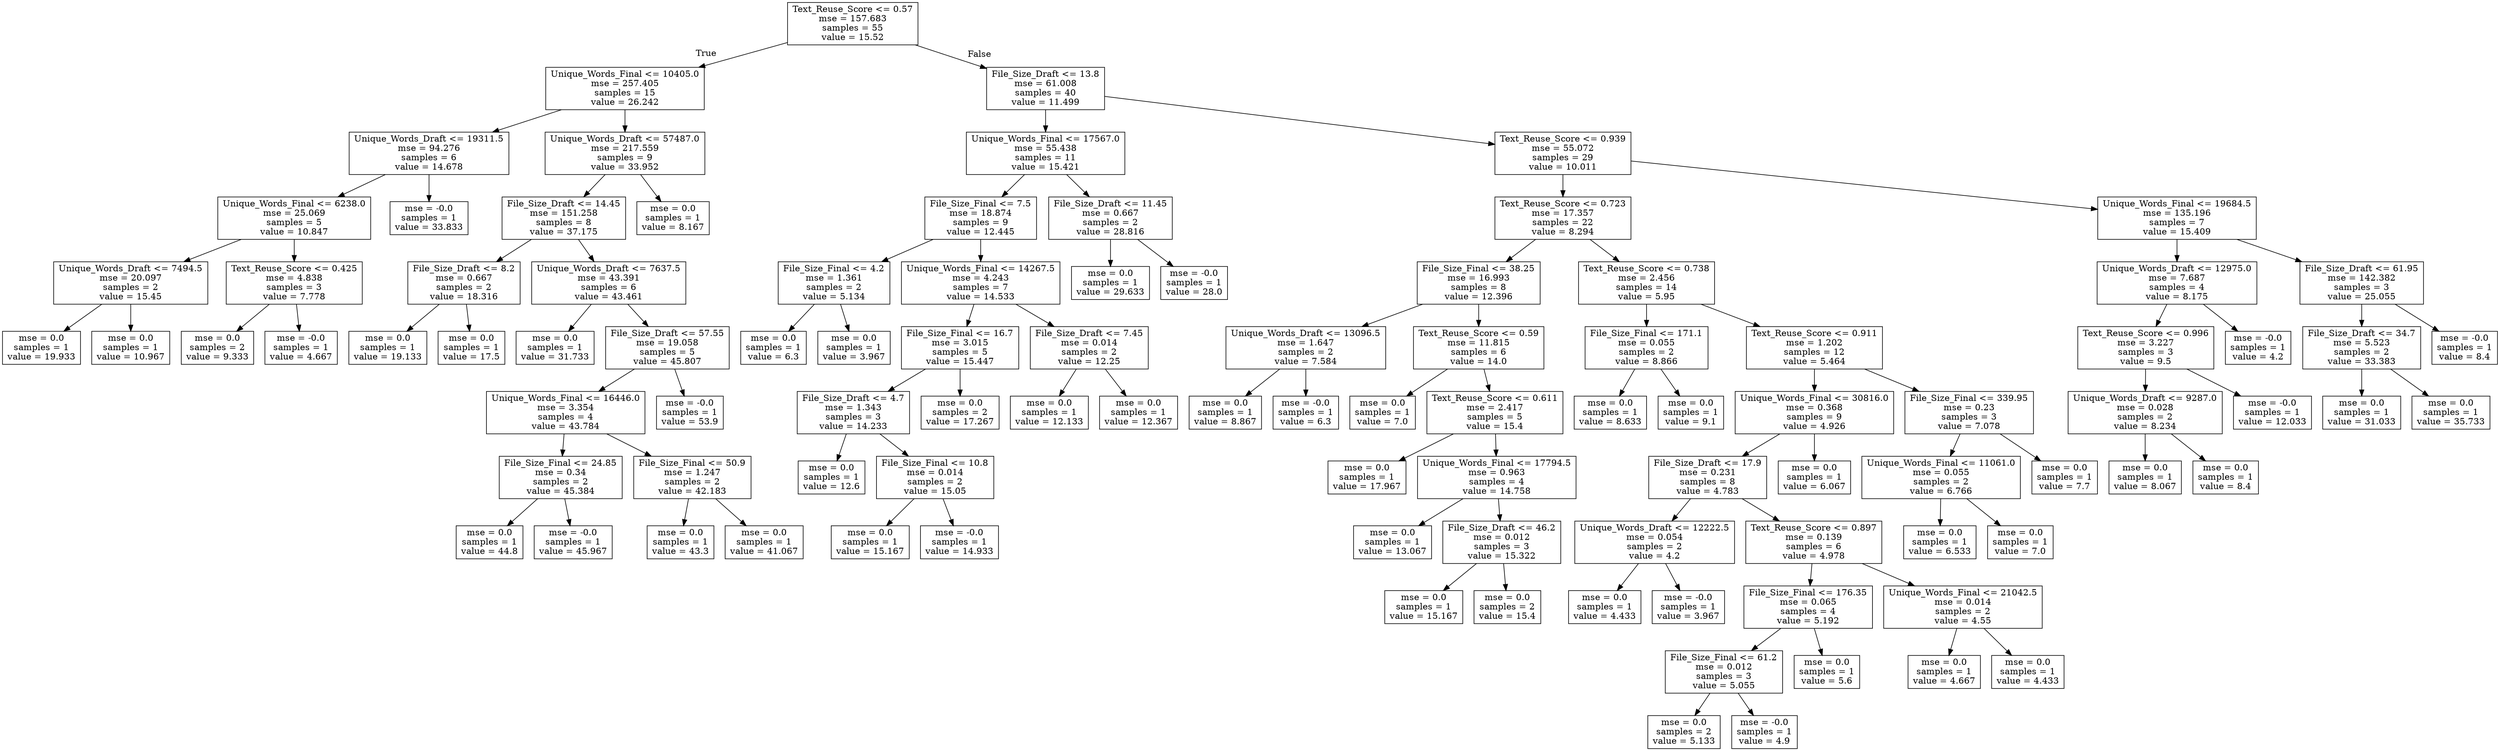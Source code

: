 digraph Tree {
node [shape=box] ;
0 [label="Text_Reuse_Score <= 0.57\nmse = 157.683\nsamples = 55\nvalue = 15.52"] ;
1 [label="Unique_Words_Final <= 10405.0\nmse = 257.405\nsamples = 15\nvalue = 26.242"] ;
0 -> 1 [labeldistance=2.5, labelangle=45, headlabel="True"] ;
2 [label="Unique_Words_Draft <= 19311.5\nmse = 94.276\nsamples = 6\nvalue = 14.678"] ;
1 -> 2 ;
3 [label="Unique_Words_Final <= 6238.0\nmse = 25.069\nsamples = 5\nvalue = 10.847"] ;
2 -> 3 ;
4 [label="Unique_Words_Draft <= 7494.5\nmse = 20.097\nsamples = 2\nvalue = 15.45"] ;
3 -> 4 ;
5 [label="mse = 0.0\nsamples = 1\nvalue = 19.933"] ;
4 -> 5 ;
6 [label="mse = 0.0\nsamples = 1\nvalue = 10.967"] ;
4 -> 6 ;
7 [label="Text_Reuse_Score <= 0.425\nmse = 4.838\nsamples = 3\nvalue = 7.778"] ;
3 -> 7 ;
8 [label="mse = 0.0\nsamples = 2\nvalue = 9.333"] ;
7 -> 8 ;
9 [label="mse = -0.0\nsamples = 1\nvalue = 4.667"] ;
7 -> 9 ;
10 [label="mse = -0.0\nsamples = 1\nvalue = 33.833"] ;
2 -> 10 ;
11 [label="Unique_Words_Draft <= 57487.0\nmse = 217.559\nsamples = 9\nvalue = 33.952"] ;
1 -> 11 ;
12 [label="File_Size_Draft <= 14.45\nmse = 151.258\nsamples = 8\nvalue = 37.175"] ;
11 -> 12 ;
13 [label="File_Size_Draft <= 8.2\nmse = 0.667\nsamples = 2\nvalue = 18.316"] ;
12 -> 13 ;
14 [label="mse = 0.0\nsamples = 1\nvalue = 19.133"] ;
13 -> 14 ;
15 [label="mse = 0.0\nsamples = 1\nvalue = 17.5"] ;
13 -> 15 ;
16 [label="Unique_Words_Draft <= 7637.5\nmse = 43.391\nsamples = 6\nvalue = 43.461"] ;
12 -> 16 ;
17 [label="mse = 0.0\nsamples = 1\nvalue = 31.733"] ;
16 -> 17 ;
18 [label="File_Size_Draft <= 57.55\nmse = 19.058\nsamples = 5\nvalue = 45.807"] ;
16 -> 18 ;
19 [label="Unique_Words_Final <= 16446.0\nmse = 3.354\nsamples = 4\nvalue = 43.784"] ;
18 -> 19 ;
20 [label="File_Size_Final <= 24.85\nmse = 0.34\nsamples = 2\nvalue = 45.384"] ;
19 -> 20 ;
21 [label="mse = 0.0\nsamples = 1\nvalue = 44.8"] ;
20 -> 21 ;
22 [label="mse = -0.0\nsamples = 1\nvalue = 45.967"] ;
20 -> 22 ;
23 [label="File_Size_Final <= 50.9\nmse = 1.247\nsamples = 2\nvalue = 42.183"] ;
19 -> 23 ;
24 [label="mse = 0.0\nsamples = 1\nvalue = 43.3"] ;
23 -> 24 ;
25 [label="mse = 0.0\nsamples = 1\nvalue = 41.067"] ;
23 -> 25 ;
26 [label="mse = -0.0\nsamples = 1\nvalue = 53.9"] ;
18 -> 26 ;
27 [label="mse = 0.0\nsamples = 1\nvalue = 8.167"] ;
11 -> 27 ;
28 [label="File_Size_Draft <= 13.8\nmse = 61.008\nsamples = 40\nvalue = 11.499"] ;
0 -> 28 [labeldistance=2.5, labelangle=-45, headlabel="False"] ;
29 [label="Unique_Words_Final <= 17567.0\nmse = 55.438\nsamples = 11\nvalue = 15.421"] ;
28 -> 29 ;
30 [label="File_Size_Final <= 7.5\nmse = 18.874\nsamples = 9\nvalue = 12.445"] ;
29 -> 30 ;
31 [label="File_Size_Final <= 4.2\nmse = 1.361\nsamples = 2\nvalue = 5.134"] ;
30 -> 31 ;
32 [label="mse = 0.0\nsamples = 1\nvalue = 6.3"] ;
31 -> 32 ;
33 [label="mse = 0.0\nsamples = 1\nvalue = 3.967"] ;
31 -> 33 ;
34 [label="Unique_Words_Final <= 14267.5\nmse = 4.243\nsamples = 7\nvalue = 14.533"] ;
30 -> 34 ;
35 [label="File_Size_Final <= 16.7\nmse = 3.015\nsamples = 5\nvalue = 15.447"] ;
34 -> 35 ;
36 [label="File_Size_Draft <= 4.7\nmse = 1.343\nsamples = 3\nvalue = 14.233"] ;
35 -> 36 ;
37 [label="mse = 0.0\nsamples = 1\nvalue = 12.6"] ;
36 -> 37 ;
38 [label="File_Size_Final <= 10.8\nmse = 0.014\nsamples = 2\nvalue = 15.05"] ;
36 -> 38 ;
39 [label="mse = 0.0\nsamples = 1\nvalue = 15.167"] ;
38 -> 39 ;
40 [label="mse = -0.0\nsamples = 1\nvalue = 14.933"] ;
38 -> 40 ;
41 [label="mse = 0.0\nsamples = 2\nvalue = 17.267"] ;
35 -> 41 ;
42 [label="File_Size_Draft <= 7.45\nmse = 0.014\nsamples = 2\nvalue = 12.25"] ;
34 -> 42 ;
43 [label="mse = 0.0\nsamples = 1\nvalue = 12.133"] ;
42 -> 43 ;
44 [label="mse = 0.0\nsamples = 1\nvalue = 12.367"] ;
42 -> 44 ;
45 [label="File_Size_Draft <= 11.45\nmse = 0.667\nsamples = 2\nvalue = 28.816"] ;
29 -> 45 ;
46 [label="mse = 0.0\nsamples = 1\nvalue = 29.633"] ;
45 -> 46 ;
47 [label="mse = -0.0\nsamples = 1\nvalue = 28.0"] ;
45 -> 47 ;
48 [label="Text_Reuse_Score <= 0.939\nmse = 55.072\nsamples = 29\nvalue = 10.011"] ;
28 -> 48 ;
49 [label="Text_Reuse_Score <= 0.723\nmse = 17.357\nsamples = 22\nvalue = 8.294"] ;
48 -> 49 ;
50 [label="File_Size_Final <= 38.25\nmse = 16.993\nsamples = 8\nvalue = 12.396"] ;
49 -> 50 ;
51 [label="Unique_Words_Draft <= 13096.5\nmse = 1.647\nsamples = 2\nvalue = 7.584"] ;
50 -> 51 ;
52 [label="mse = 0.0\nsamples = 1\nvalue = 8.867"] ;
51 -> 52 ;
53 [label="mse = -0.0\nsamples = 1\nvalue = 6.3"] ;
51 -> 53 ;
54 [label="Text_Reuse_Score <= 0.59\nmse = 11.815\nsamples = 6\nvalue = 14.0"] ;
50 -> 54 ;
55 [label="mse = 0.0\nsamples = 1\nvalue = 7.0"] ;
54 -> 55 ;
56 [label="Text_Reuse_Score <= 0.611\nmse = 2.417\nsamples = 5\nvalue = 15.4"] ;
54 -> 56 ;
57 [label="mse = 0.0\nsamples = 1\nvalue = 17.967"] ;
56 -> 57 ;
58 [label="Unique_Words_Final <= 17794.5\nmse = 0.963\nsamples = 4\nvalue = 14.758"] ;
56 -> 58 ;
59 [label="mse = 0.0\nsamples = 1\nvalue = 13.067"] ;
58 -> 59 ;
60 [label="File_Size_Draft <= 46.2\nmse = 0.012\nsamples = 3\nvalue = 15.322"] ;
58 -> 60 ;
61 [label="mse = 0.0\nsamples = 1\nvalue = 15.167"] ;
60 -> 61 ;
62 [label="mse = 0.0\nsamples = 2\nvalue = 15.4"] ;
60 -> 62 ;
63 [label="Text_Reuse_Score <= 0.738\nmse = 2.456\nsamples = 14\nvalue = 5.95"] ;
49 -> 63 ;
64 [label="File_Size_Final <= 171.1\nmse = 0.055\nsamples = 2\nvalue = 8.866"] ;
63 -> 64 ;
65 [label="mse = 0.0\nsamples = 1\nvalue = 8.633"] ;
64 -> 65 ;
66 [label="mse = 0.0\nsamples = 1\nvalue = 9.1"] ;
64 -> 66 ;
67 [label="Text_Reuse_Score <= 0.911\nmse = 1.202\nsamples = 12\nvalue = 5.464"] ;
63 -> 67 ;
68 [label="Unique_Words_Final <= 30816.0\nmse = 0.368\nsamples = 9\nvalue = 4.926"] ;
67 -> 68 ;
69 [label="File_Size_Draft <= 17.9\nmse = 0.231\nsamples = 8\nvalue = 4.783"] ;
68 -> 69 ;
70 [label="Unique_Words_Draft <= 12222.5\nmse = 0.054\nsamples = 2\nvalue = 4.2"] ;
69 -> 70 ;
71 [label="mse = 0.0\nsamples = 1\nvalue = 4.433"] ;
70 -> 71 ;
72 [label="mse = -0.0\nsamples = 1\nvalue = 3.967"] ;
70 -> 72 ;
73 [label="Text_Reuse_Score <= 0.897\nmse = 0.139\nsamples = 6\nvalue = 4.978"] ;
69 -> 73 ;
74 [label="File_Size_Final <= 176.35\nmse = 0.065\nsamples = 4\nvalue = 5.192"] ;
73 -> 74 ;
75 [label="File_Size_Final <= 61.2\nmse = 0.012\nsamples = 3\nvalue = 5.055"] ;
74 -> 75 ;
76 [label="mse = 0.0\nsamples = 2\nvalue = 5.133"] ;
75 -> 76 ;
77 [label="mse = -0.0\nsamples = 1\nvalue = 4.9"] ;
75 -> 77 ;
78 [label="mse = 0.0\nsamples = 1\nvalue = 5.6"] ;
74 -> 78 ;
79 [label="Unique_Words_Final <= 21042.5\nmse = 0.014\nsamples = 2\nvalue = 4.55"] ;
73 -> 79 ;
80 [label="mse = 0.0\nsamples = 1\nvalue = 4.667"] ;
79 -> 80 ;
81 [label="mse = 0.0\nsamples = 1\nvalue = 4.433"] ;
79 -> 81 ;
82 [label="mse = 0.0\nsamples = 1\nvalue = 6.067"] ;
68 -> 82 ;
83 [label="File_Size_Final <= 339.95\nmse = 0.23\nsamples = 3\nvalue = 7.078"] ;
67 -> 83 ;
84 [label="Unique_Words_Final <= 11061.0\nmse = 0.055\nsamples = 2\nvalue = 6.766"] ;
83 -> 84 ;
85 [label="mse = 0.0\nsamples = 1\nvalue = 6.533"] ;
84 -> 85 ;
86 [label="mse = 0.0\nsamples = 1\nvalue = 7.0"] ;
84 -> 86 ;
87 [label="mse = 0.0\nsamples = 1\nvalue = 7.7"] ;
83 -> 87 ;
88 [label="Unique_Words_Final <= 19684.5\nmse = 135.196\nsamples = 7\nvalue = 15.409"] ;
48 -> 88 ;
89 [label="Unique_Words_Draft <= 12975.0\nmse = 7.687\nsamples = 4\nvalue = 8.175"] ;
88 -> 89 ;
90 [label="Text_Reuse_Score <= 0.996\nmse = 3.227\nsamples = 3\nvalue = 9.5"] ;
89 -> 90 ;
91 [label="Unique_Words_Draft <= 9287.0\nmse = 0.028\nsamples = 2\nvalue = 8.234"] ;
90 -> 91 ;
92 [label="mse = 0.0\nsamples = 1\nvalue = 8.067"] ;
91 -> 92 ;
93 [label="mse = 0.0\nsamples = 1\nvalue = 8.4"] ;
91 -> 93 ;
94 [label="mse = -0.0\nsamples = 1\nvalue = 12.033"] ;
90 -> 94 ;
95 [label="mse = -0.0\nsamples = 1\nvalue = 4.2"] ;
89 -> 95 ;
96 [label="File_Size_Draft <= 61.95\nmse = 142.382\nsamples = 3\nvalue = 25.055"] ;
88 -> 96 ;
97 [label="File_Size_Draft <= 34.7\nmse = 5.523\nsamples = 2\nvalue = 33.383"] ;
96 -> 97 ;
98 [label="mse = 0.0\nsamples = 1\nvalue = 31.033"] ;
97 -> 98 ;
99 [label="mse = 0.0\nsamples = 1\nvalue = 35.733"] ;
97 -> 99 ;
100 [label="mse = -0.0\nsamples = 1\nvalue = 8.4"] ;
96 -> 100 ;
}